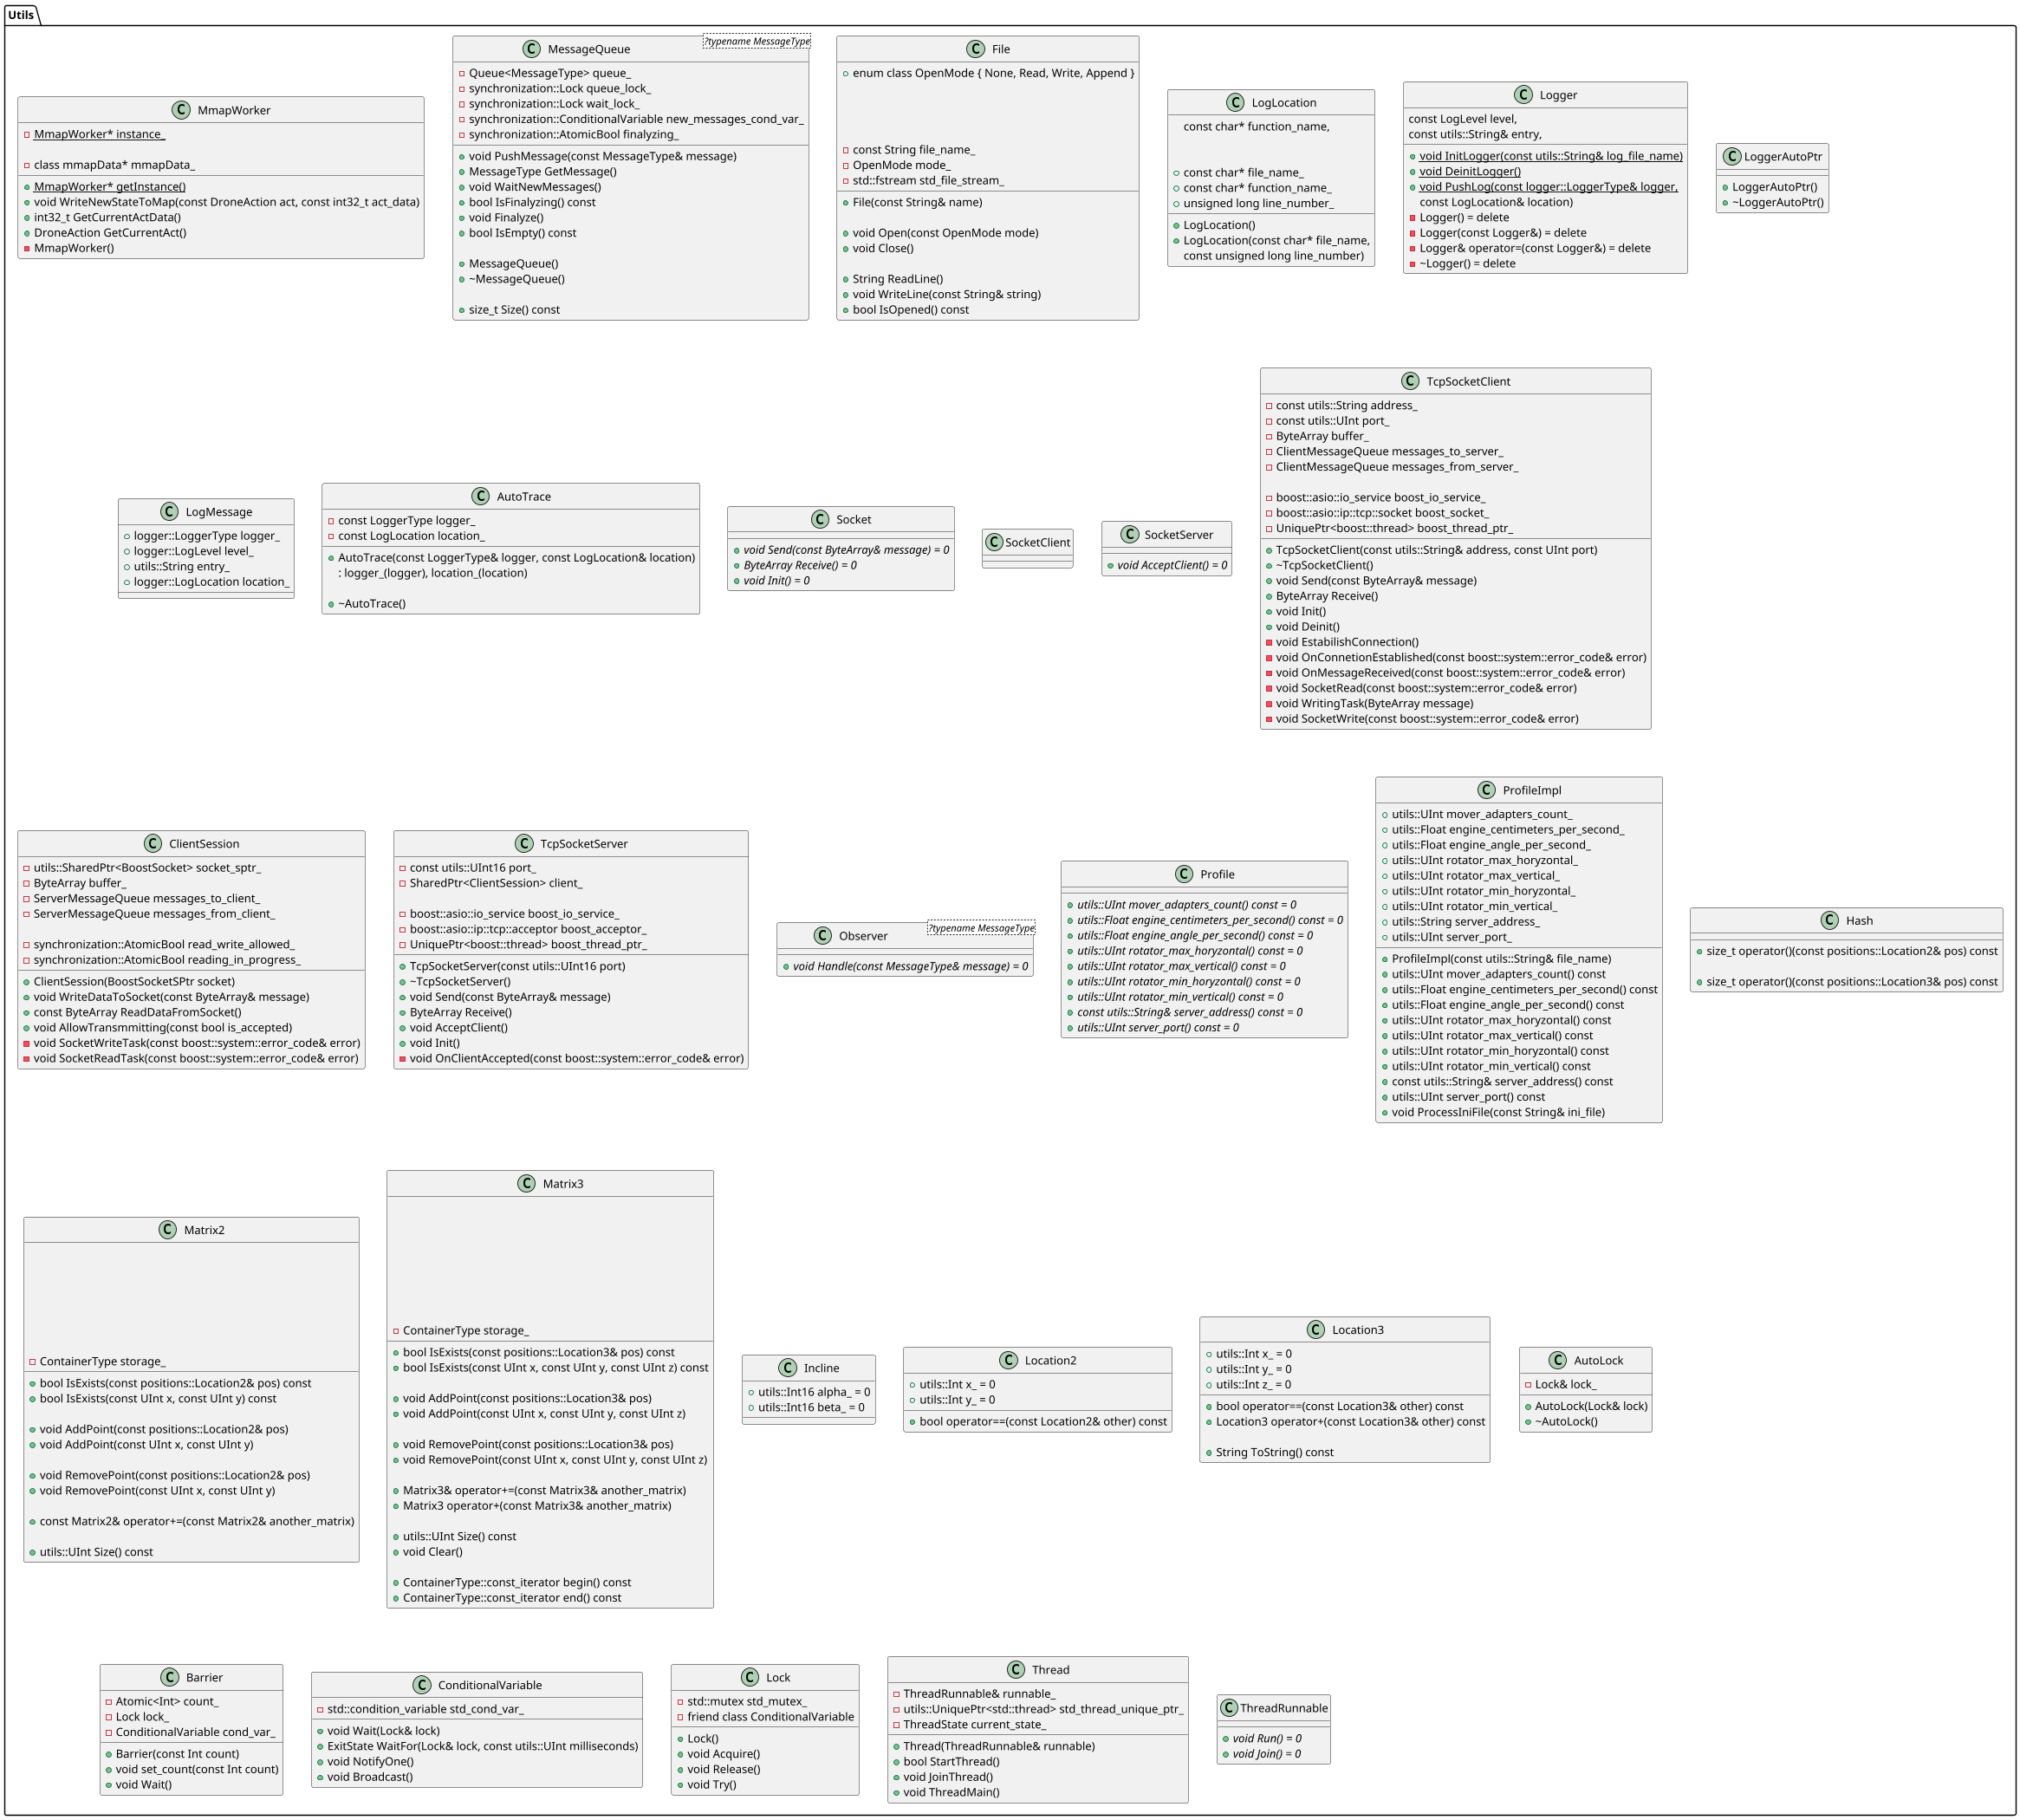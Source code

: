 @startuml

scale 2970*2100


' classes description


package "Utils" {


class MmapWorker {
 
  +{static} MmapWorker* getInstance()
  +void WriteNewStateToMap(const DroneAction act, const int32_t act_data)
  +int32_t GetCurrentActData()
  +DroneAction GetCurrentAct()

 
  -MmapWorker()

 
  -{static} MmapWorker* instance_

  -class mmapData* mmapData_
}

class MessageQueue<?typename MessageType> {
 
  +void PushMessage(const MessageType& message)
  +MessageType GetMessage()
  +void WaitNewMessages()
  +bool IsFinalyzing() const
  +void Finalyze()
  +bool IsEmpty() const

 + MessageQueue()
  +~MessageQueue()

  +size_t Size() const

 
  -Queue<MessageType> queue_
  -synchronization::Lock queue_lock_
 - synchronization::Lock wait_lock_
  -synchronization::ConditionalVariable new_messages_cond_var_
  -synchronization::AtomicBool finalyzing_
}


class File {
 
  +enum class OpenMode { None, Read, Write, Append }
  +File(const String& name)

  +void Open(const OpenMode mode)
  +void Close()

  +String ReadLine()
  +void WriteLine(const String& string)
  +bool IsOpened() const

 
  -const String file_name_
  -OpenMode mode_
  -std::fstream std_file_stream_
}

  
class LogLocation {
  +LogLocation() 
  +LogLocation(const char* file_name,
              const char* function_name,
              const unsigned long line_number)


  +const char* file_name_
  +const char* function_name_
  +unsigned long line_number_
}

class Logger {
 
  +{static} void InitLogger(const utils::String& log_file_name)
  +{static} void DeinitLogger()
  +{static} void PushLog(const logger::LoggerType& logger,
                      const LogLevel level,
                      const utils::String& entry,
                      const LogLocation& location)

 
  -Logger() = delete
  -Logger(const Logger&) = delete
  -Logger& operator=(const Logger&) = delete
  -~Logger() = delete
}

class LoggerAutoPtr {
 
  +LoggerAutoPtr()
  +~LoggerAutoPtr()
}

class LogMessage {
  +logger::LoggerType logger_
  +logger::LogLevel level_
  +utils::String entry_
  +logger::LogLocation location_
}

 
class AutoTrace {
 
  +AutoTrace(const LoggerType& logger, const LogLocation& location)
      : logger_(logger), location_(location)

  +~AutoTrace() 

 
  -const LoggerType logger_
  -const LogLocation location_
 }

class Socket {
 
  +{abstract} void Send(const ByteArray& message) = 0
  +{abstract} ByteArray Receive() = 0
  +{abstract} void Init() = 0
 
}
class SocketClient {
 }

class SocketServer {
 
  +{abstract} void AcceptClient() = 0
 
}


class TcpSocketClient {
 
  +TcpSocketClient(const utils::String& address, const UInt port)
  +~TcpSocketClient()
  +void Send(const ByteArray& message) 
  +ByteArray Receive() 
  +void Init() 
  +void Deinit()

 
  -void EstabilishConnection()
  -void OnConnetionEstablished(const boost::system::error_code& error)
  -void OnMessageReceived(const boost::system::error_code& error)
  -void SocketRead(const boost::system::error_code& error)
  -void WritingTask(ByteArray message)
  -void SocketWrite(const boost::system::error_code& error)

 
  -const utils::String address_
  -const utils::UInt port_
  -ByteArray buffer_
  -ClientMessageQueue messages_to_server_
  -ClientMessageQueue messages_from_server_

  -boost::asio::io_service boost_io_service_
  -boost::asio::ip::tcp::socket boost_socket_
  -UniquePtr<boost::thread> boost_thread_ptr_
 
}


class ClientSession {
   
    +ClientSession(BoostSocketSPtr socket)
    +void WriteDataToSocket(const ByteArray& message)
    +const ByteArray ReadDataFromSocket()
    +void AllowTransmmitting(const bool is_accepted)

   
    -void SocketWriteTask(const boost::system::error_code& error)
    -void SocketReadTask(const boost::system::error_code& error)

   
    -utils::SharedPtr<BoostSocket> socket_sptr_
    -ByteArray buffer_
    -ServerMessageQueue messages_to_client_
    -ServerMessageQueue messages_from_client_

    -synchronization::AtomicBool read_write_allowed_
    -synchronization::AtomicBool reading_in_progress_
  }

class TcpSocketServer {
 
  +TcpSocketServer(const utils::UInt16 port)
  +~TcpSocketServer()
 + void Send(const ByteArray& message) 
  +ByteArray Receive() 
  +void AcceptClient() 
  +void Init() 

 
  -void OnClientAccepted(const boost::system::error_code& error)

 
 
  -const utils::UInt16 port_
  -SharedPtr<ClientSession> client_

  -boost::asio::io_service boost_io_service_
  -boost::asio::ip::tcp::acceptor boost_acceptor_
  -UniquePtr<boost::thread> boost_thread_ptr_
}

 
class Observer <?typename MessageType> {
 
  +{abstract} void Handle(const MessageType& message) = 0
}

class Profile {
 
  +{abstract} utils::UInt mover_adapters_count() const = 0
  +{abstract} utils::Float engine_centimeters_per_second() const = 0
  +{abstract} utils::Float engine_angle_per_second() const = 0
  +{abstract} utils::UInt rotator_max_horyzontal() const = 0
  +{abstract} utils::UInt rotator_max_vertical() const = 0
  +{abstract} utils::UInt rotator_min_horyzontal() const = 0
  +{abstract} utils::UInt rotator_min_vertical() const = 0
  +{abstract} const utils::String& server_address() const = 0
  +{abstract} utils::UInt server_port() const = 0
}



class ProfileImpl {
 
  +ProfileImpl(const utils::String& file_name)
  +utils::UInt mover_adapters_count() const 
  +utils::Float engine_centimeters_per_second() const 
  +utils::Float engine_angle_per_second() const 
  +utils::UInt rotator_max_horyzontal() const 
  +utils::UInt rotator_max_vertical() const 
  +utils::UInt rotator_min_horyzontal() const 
  +utils::UInt rotator_min_vertical() const 
  +const utils::String& server_address() const 
  +utils::UInt server_port() const 

 
  +void ProcessIniFile(const String& ini_file)

 
  +utils::UInt mover_adapters_count_
  +utils::Float engine_centimeters_per_second_
 + utils::Float engine_angle_per_second_
  +utils::UInt rotator_max_horyzontal_
  +utils::UInt rotator_max_vertical_
  +utils::UInt rotator_min_horyzontal_
  +utils::UInt rotator_min_vertical_
  +utils::String server_address_
  +utils::UInt server_port_
}


class Hash {
 
  +size_t operator()(const positions::Location2& pos) const
}


class Matrix2 {
 
  
 +bool IsExists(const positions::Location2& pos) const
  +bool IsExists(const UInt x, const UInt y) const

  +void AddPoint(const positions::Location2& pos)
  +void AddPoint(const UInt x, const UInt y)

  +void RemovePoint(const positions::Location2& pos)
  +void RemovePoint(const UInt x, const UInt y)

  +const Matrix2& operator+=(const Matrix2& another_matrix)

  +utils::UInt Size() const

 
  -ContainerType storage_
}

  


class Hash {
 
  +size_t operator()(const positions::Location3& pos) const
}

class Matrix3 {
 
  
  +bool IsExists(const positions::Location3& pos) const
  +bool IsExists(const UInt x, const UInt y, const UInt z) const

  +void AddPoint(const positions::Location3& pos)
  +void AddPoint(const UInt x, const UInt y, const UInt z)

  +void RemovePoint(const positions::Location3& pos)
  +void RemovePoint(const UInt x, const UInt y, const UInt z)

  +Matrix3& operator+=(const Matrix3& another_matrix)
  +Matrix3 operator+(const Matrix3& another_matrix)

  +utils::UInt Size() const
  +void Clear()

  +ContainerType::const_iterator begin() const
  +ContainerType::const_iterator end() const

 
  -ContainerType storage_
}


class Incline {
  +utils::Int16 alpha_ = 0
  +utils::Int16 beta_ = 0
}

class Location2 {
  +utils::Int x_ = 0
  +utils::Int y_ = 0

  +bool operator==(const Location2& other) const

  }

class Location3 {
  +utils::Int x_ = 0
  +utils::Int y_ = 0
  +utils::Int z_ = 0

  +bool operator==(const Location3& other) const 
  +Location3 operator+(const Location3& other) const

  +String ToString() const

}


class AutoLock {
 
  +AutoLock(Lock& lock)
  +~AutoLock()

 
  -Lock& lock_
}


class Barrier {
 
  +Barrier(const Int count)
  +void set_count(const Int count)
  +void Wait()

 
  -Atomic<Int> count_
  -Lock lock_
  -ConditionalVariable cond_var_
}


class ConditionalVariable {
 

  +void Wait(Lock& lock)
  +ExitState WaitFor(Lock& lock, const utils::UInt milliseconds)
  +void NotifyOne()
  +void Broadcast()

 
  -std::condition_variable std_cond_var_
}


class Lock {
 
  +Lock()
  +void Acquire()
  +void Release()
  +void Try()

 
  -std::mutex std_mutex_
  -friend class ConditionalVariable
  
}



class Thread {
 

  +Thread(ThreadRunnable& runnable)
  +bool StartThread()
  +void JoinThread()
  +void ThreadMain()

 
  -ThreadRunnable& runnable_
  -utils::UniquePtr<std::thread> std_thread_unique_ptr_
  -ThreadState current_state_
}

class ThreadRunnable {
 
  +{abstract} void Run() = 0
  +{abstract} void Join() = 0
}

}
' relations





@enduml
